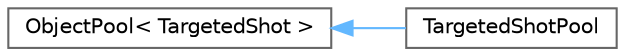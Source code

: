 digraph "Graphical Class Hierarchy"
{
 // LATEX_PDF_SIZE
  bgcolor="transparent";
  edge [fontname=Helvetica,fontsize=10,labelfontname=Helvetica,labelfontsize=10];
  node [fontname=Helvetica,fontsize=10,shape=box,height=0.2,width=0.4];
  rankdir="LR";
  Node0 [label="ObjectPool\< TargetedShot \>",height=0.2,width=0.4,color="grey40", fillcolor="white", style="filled",URL="$class_object_pool.html",tooltip=" "];
  Node0 -> Node1 [dir="back",color="steelblue1",style="solid"];
  Node1 [label="TargetedShotPool",height=0.2,width=0.4,color="grey40", fillcolor="white", style="filled",URL="$class_targeted_shot_pool.html",tooltip=" "];
}
